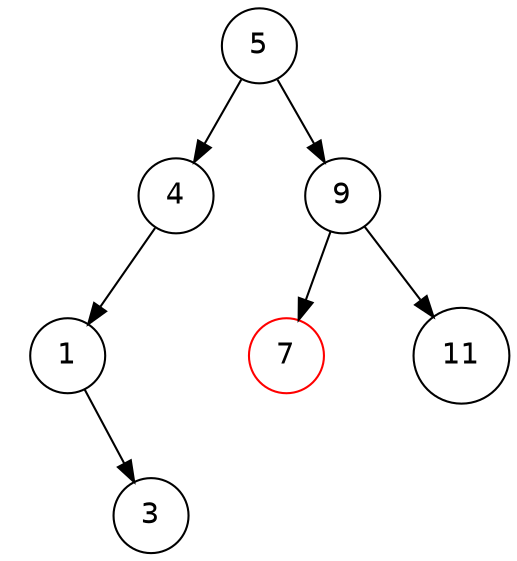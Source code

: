 digraph G {
	graph [fontname = "Helvetica"];
	node [fontname = "Helvetica",shape=circle];
	edge [fontname = "Helvetica"];

	5 -> 4;
	null1 [label="", width=0.1, style=invis];
	5 -> null1 [style=invis];
	5 -> 9;
	{rank=same 4 -> null1 -> 9 [style=invis]};
	
	4 -> 1;
	null2 [label="", width=0.1, style=invis];
	4 -> null2 [style=invis];
	null3 [label="", width=0.1, style=invis];
	4 -> null3 [style=invis];
	{rank=same 1 -> null2 -> null3 [style=invis]};
	
	null4 [label="", width=0.1, style=invis];
	1 -> null4 [style=invis];
	null5 [label="", width=0.1, style=invis];
	1 -> null5 [style=invis];
	1 -> 3;
	{rank=same null4 -> null5 -> 3 [style=invis]};

	7 [color=red];
	9 -> 7;
	null6 [label="", width=0.1, style=invis];
	9 -> null6 [style=invis];
	9 -> 11;
	{rank=same 7 -> null6 -> 11 [style=invis]};
}
